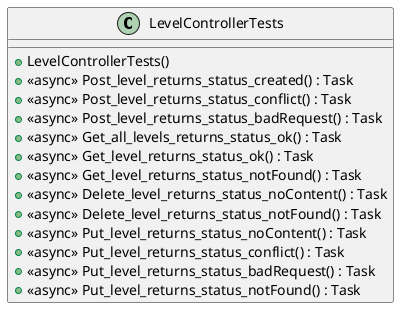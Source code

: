 @startuml
class LevelControllerTests {
    + LevelControllerTests()
    + <<async>> Post_level_returns_status_created() : Task
    + <<async>> Post_level_returns_status_conflict() : Task
    + <<async>> Post_level_returns_status_badRequest() : Task
    + <<async>> Get_all_levels_returns_status_ok() : Task
    + <<async>> Get_level_returns_status_ok() : Task
    + <<async>> Get_level_returns_status_notFound() : Task
    + <<async>> Delete_level_returns_status_noContent() : Task
    + <<async>> Delete_level_returns_status_notFound() : Task
    + <<async>> Put_level_returns_status_noContent() : Task
    + <<async>> Put_level_returns_status_conflict() : Task
    + <<async>> Put_level_returns_status_badRequest() : Task
    + <<async>> Put_level_returns_status_notFound() : Task
}
@enduml
